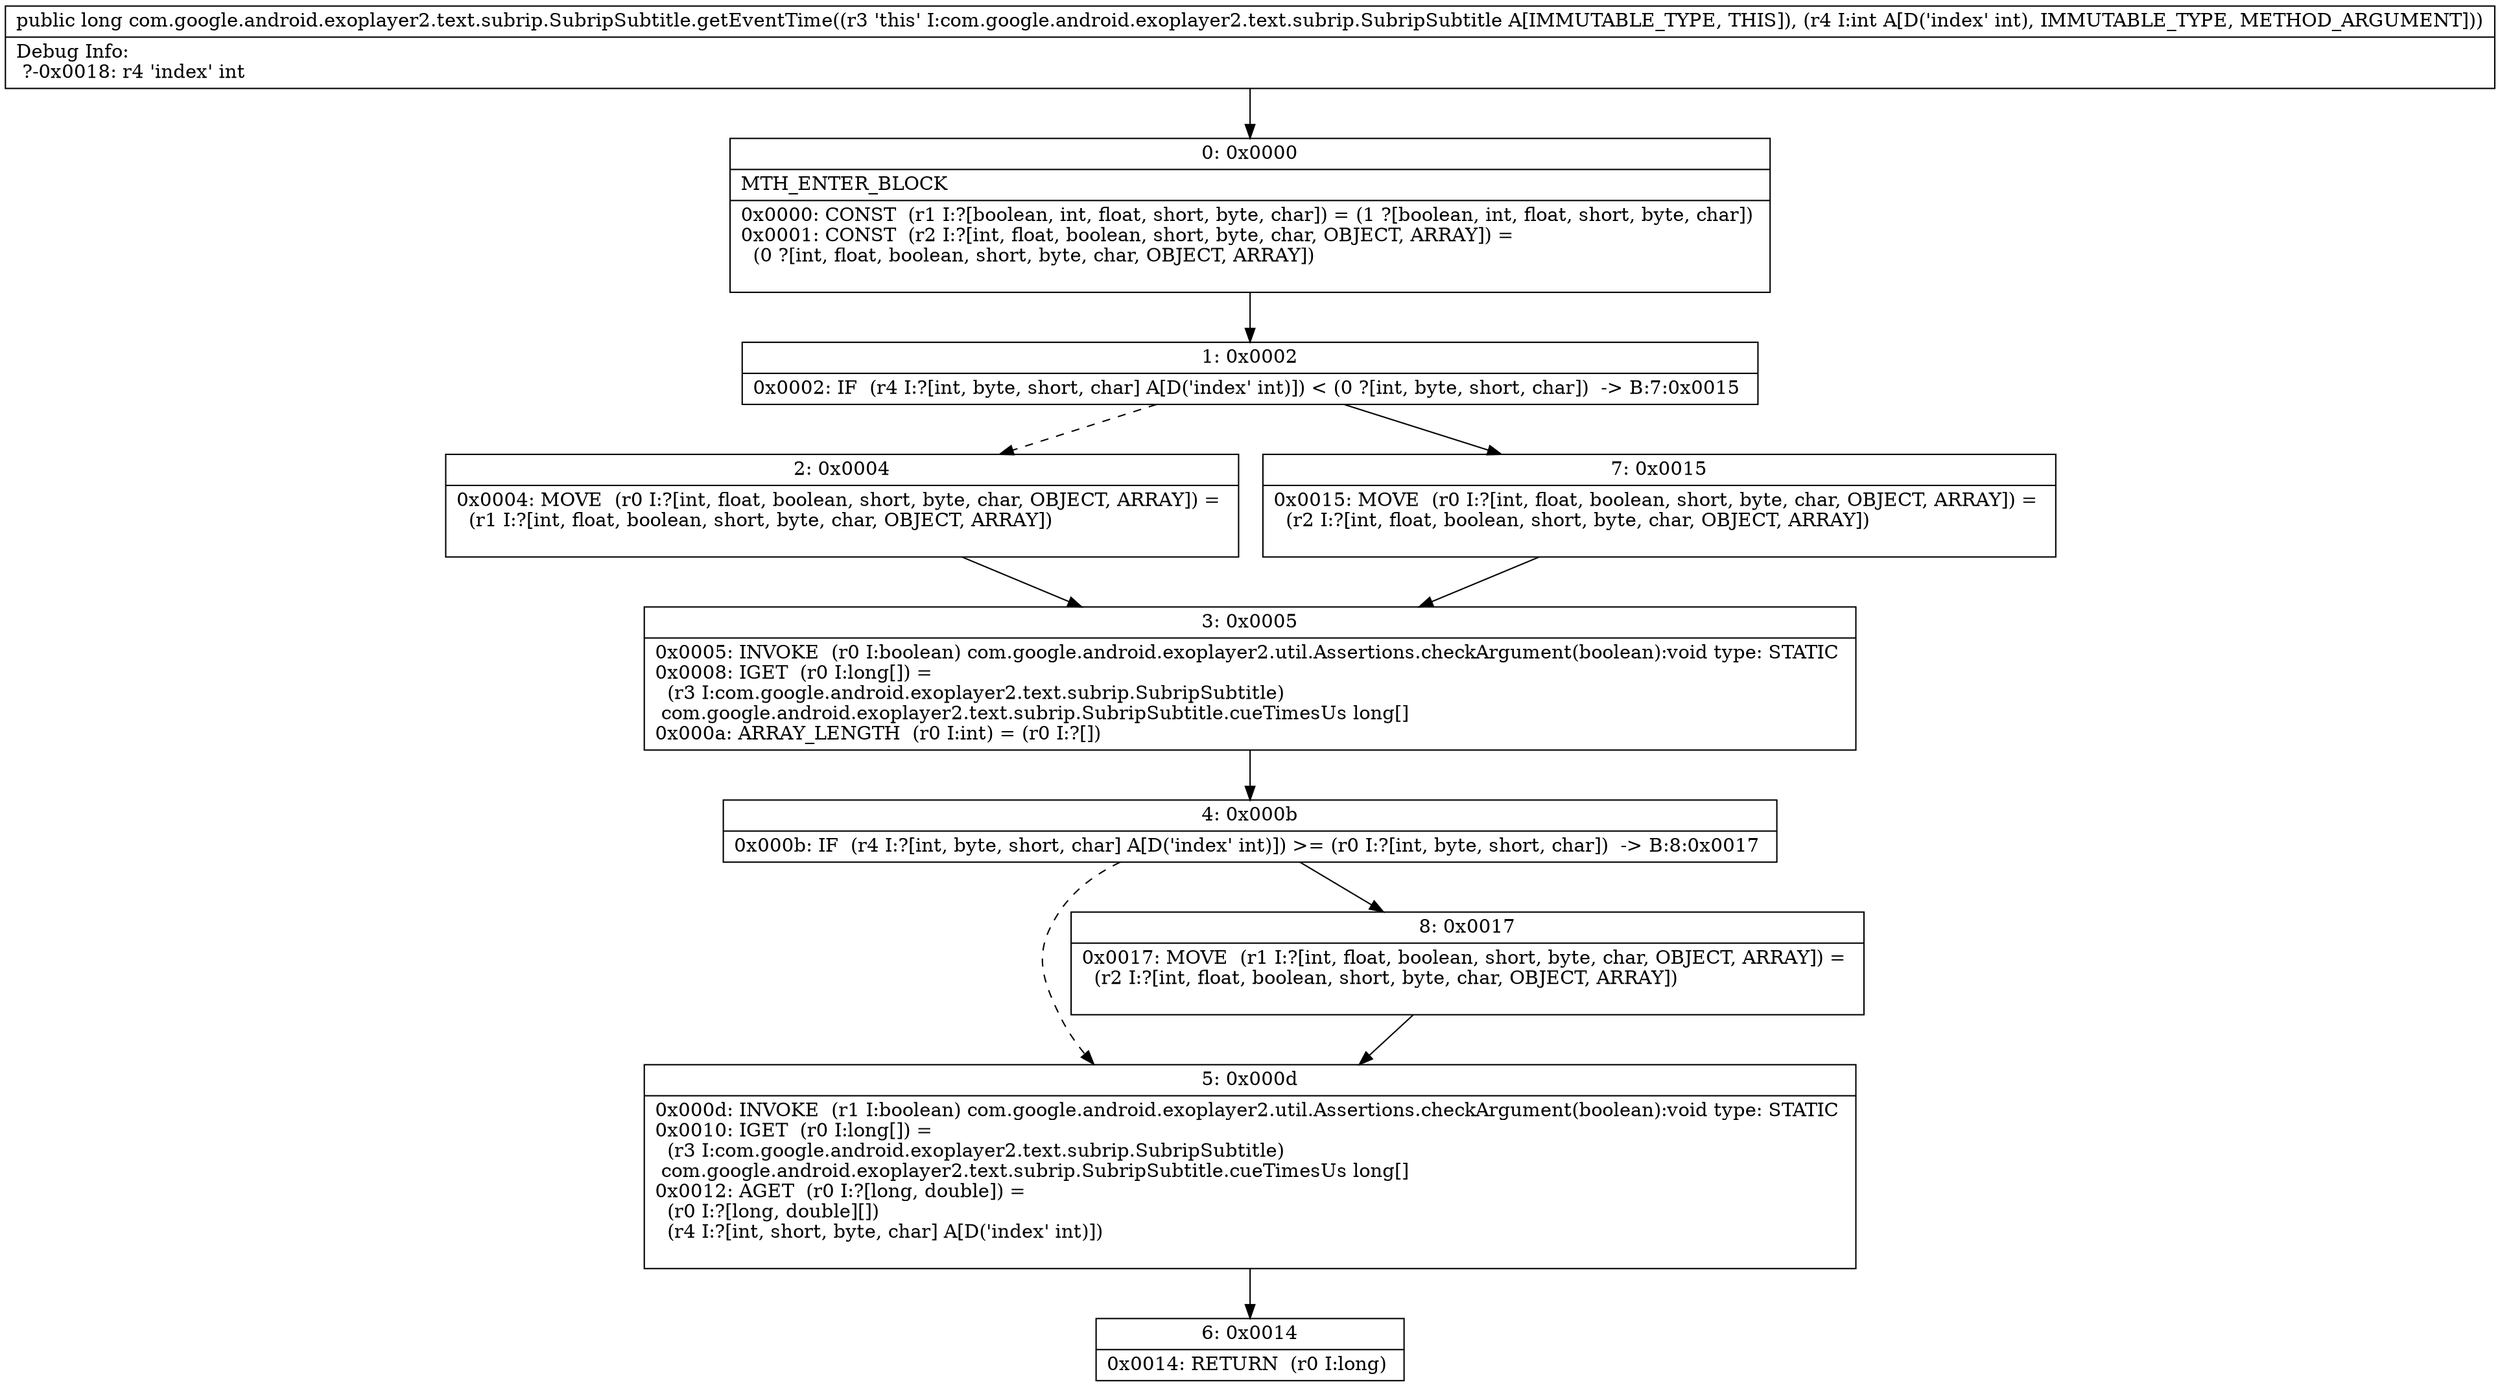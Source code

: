 digraph "CFG forcom.google.android.exoplayer2.text.subrip.SubripSubtitle.getEventTime(I)J" {
Node_0 [shape=record,label="{0\:\ 0x0000|MTH_ENTER_BLOCK\l|0x0000: CONST  (r1 I:?[boolean, int, float, short, byte, char]) = (1 ?[boolean, int, float, short, byte, char]) \l0x0001: CONST  (r2 I:?[int, float, boolean, short, byte, char, OBJECT, ARRAY]) = \l  (0 ?[int, float, boolean, short, byte, char, OBJECT, ARRAY])\l \l}"];
Node_1 [shape=record,label="{1\:\ 0x0002|0x0002: IF  (r4 I:?[int, byte, short, char] A[D('index' int)]) \< (0 ?[int, byte, short, char])  \-\> B:7:0x0015 \l}"];
Node_2 [shape=record,label="{2\:\ 0x0004|0x0004: MOVE  (r0 I:?[int, float, boolean, short, byte, char, OBJECT, ARRAY]) = \l  (r1 I:?[int, float, boolean, short, byte, char, OBJECT, ARRAY])\l \l}"];
Node_3 [shape=record,label="{3\:\ 0x0005|0x0005: INVOKE  (r0 I:boolean) com.google.android.exoplayer2.util.Assertions.checkArgument(boolean):void type: STATIC \l0x0008: IGET  (r0 I:long[]) = \l  (r3 I:com.google.android.exoplayer2.text.subrip.SubripSubtitle)\l com.google.android.exoplayer2.text.subrip.SubripSubtitle.cueTimesUs long[] \l0x000a: ARRAY_LENGTH  (r0 I:int) = (r0 I:?[]) \l}"];
Node_4 [shape=record,label="{4\:\ 0x000b|0x000b: IF  (r4 I:?[int, byte, short, char] A[D('index' int)]) \>= (r0 I:?[int, byte, short, char])  \-\> B:8:0x0017 \l}"];
Node_5 [shape=record,label="{5\:\ 0x000d|0x000d: INVOKE  (r1 I:boolean) com.google.android.exoplayer2.util.Assertions.checkArgument(boolean):void type: STATIC \l0x0010: IGET  (r0 I:long[]) = \l  (r3 I:com.google.android.exoplayer2.text.subrip.SubripSubtitle)\l com.google.android.exoplayer2.text.subrip.SubripSubtitle.cueTimesUs long[] \l0x0012: AGET  (r0 I:?[long, double]) = \l  (r0 I:?[long, double][])\l  (r4 I:?[int, short, byte, char] A[D('index' int)])\l \l}"];
Node_6 [shape=record,label="{6\:\ 0x0014|0x0014: RETURN  (r0 I:long) \l}"];
Node_7 [shape=record,label="{7\:\ 0x0015|0x0015: MOVE  (r0 I:?[int, float, boolean, short, byte, char, OBJECT, ARRAY]) = \l  (r2 I:?[int, float, boolean, short, byte, char, OBJECT, ARRAY])\l \l}"];
Node_8 [shape=record,label="{8\:\ 0x0017|0x0017: MOVE  (r1 I:?[int, float, boolean, short, byte, char, OBJECT, ARRAY]) = \l  (r2 I:?[int, float, boolean, short, byte, char, OBJECT, ARRAY])\l \l}"];
MethodNode[shape=record,label="{public long com.google.android.exoplayer2.text.subrip.SubripSubtitle.getEventTime((r3 'this' I:com.google.android.exoplayer2.text.subrip.SubripSubtitle A[IMMUTABLE_TYPE, THIS]), (r4 I:int A[D('index' int), IMMUTABLE_TYPE, METHOD_ARGUMENT]))  | Debug Info:\l  ?\-0x0018: r4 'index' int\l}"];
MethodNode -> Node_0;
Node_0 -> Node_1;
Node_1 -> Node_2[style=dashed];
Node_1 -> Node_7;
Node_2 -> Node_3;
Node_3 -> Node_4;
Node_4 -> Node_5[style=dashed];
Node_4 -> Node_8;
Node_5 -> Node_6;
Node_7 -> Node_3;
Node_8 -> Node_5;
}

